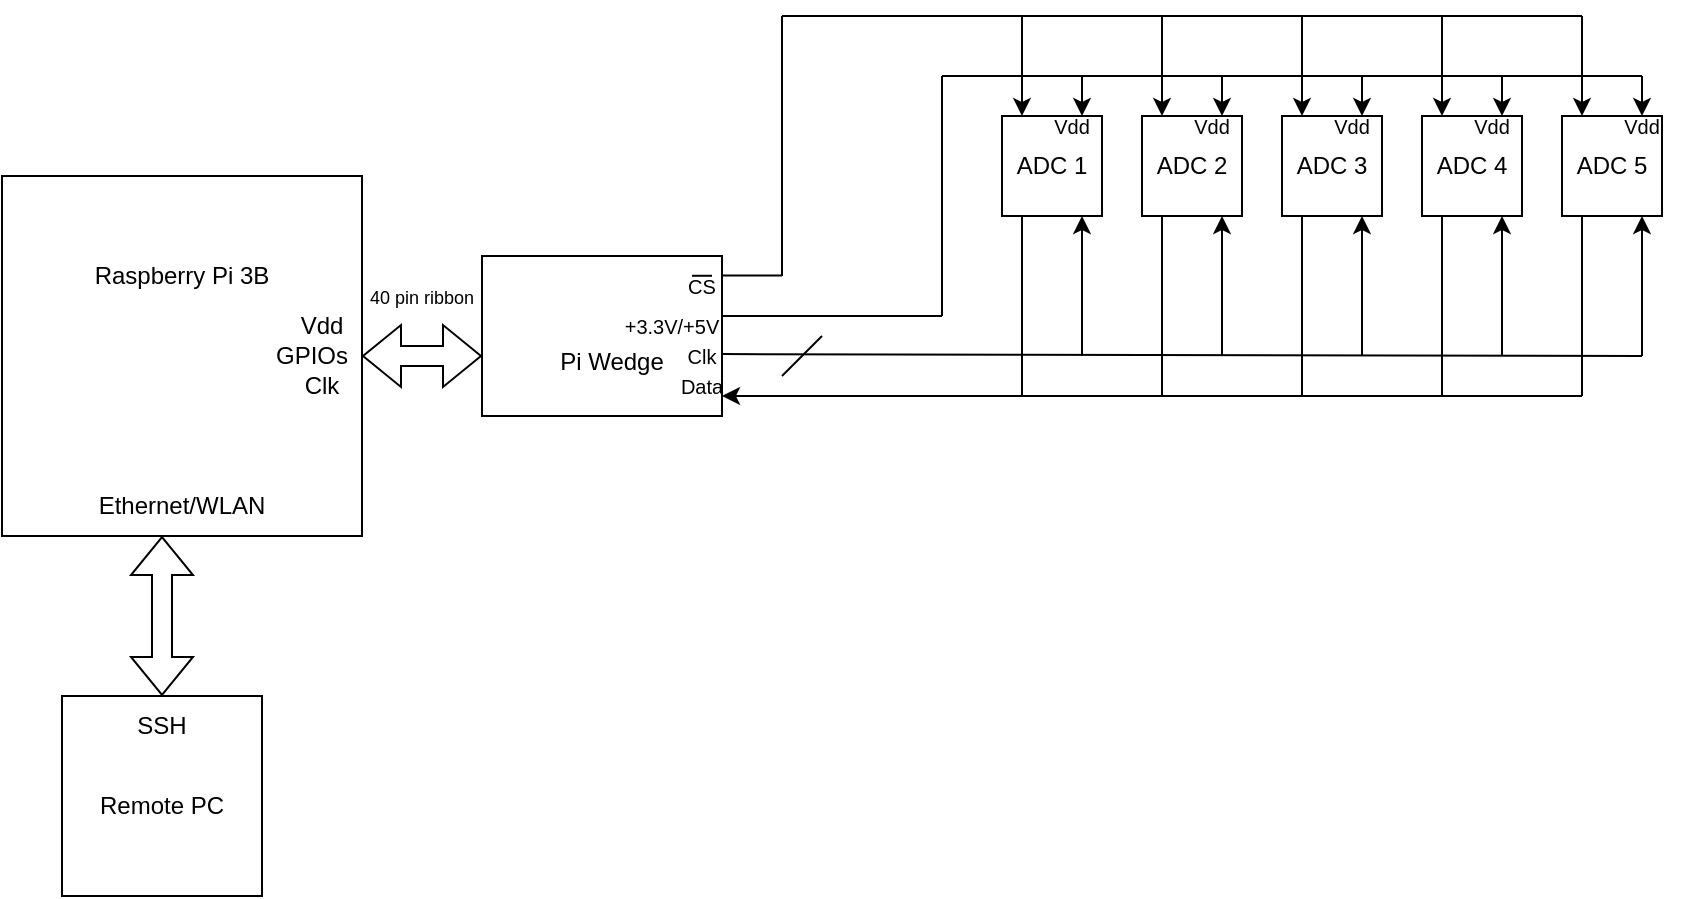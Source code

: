 <mxfile version="23.0.1" type="device">
  <diagram name="Page-1" id="snhKRPaxBKFdvxyU9cGy">
    <mxGraphModel dx="2193" dy="735" grid="1" gridSize="10" guides="1" tooltips="1" connect="1" arrows="1" fold="1" page="1" pageScale="1" pageWidth="827" pageHeight="1169" math="0" shadow="0">
      <root>
        <mxCell id="0" />
        <mxCell id="1" parent="0" />
        <mxCell id="0nTEVeIyjSyxkGhte_Zj-1" value="" style="whiteSpace=wrap;html=1;aspect=fixed;" parent="1" vertex="1">
          <mxGeometry x="-140" y="180" width="180" height="180" as="geometry" />
        </mxCell>
        <mxCell id="0nTEVeIyjSyxkGhte_Zj-3" value="Raspberry Pi 3B" style="text;html=1;strokeColor=none;fillColor=none;align=center;verticalAlign=middle;whiteSpace=wrap;rounded=0;" parent="1" vertex="1">
          <mxGeometry x="-100" y="200" width="100" height="60" as="geometry" />
        </mxCell>
        <mxCell id="0nTEVeIyjSyxkGhte_Zj-23" value="" style="whiteSpace=wrap;html=1;aspect=fixed;" parent="1" vertex="1">
          <mxGeometry x="360" y="150" width="50" height="50" as="geometry" />
        </mxCell>
        <mxCell id="0nTEVeIyjSyxkGhte_Zj-24" value="" style="whiteSpace=wrap;html=1;aspect=fixed;" parent="1" vertex="1">
          <mxGeometry x="430" y="150" width="50" height="50" as="geometry" />
        </mxCell>
        <mxCell id="0nTEVeIyjSyxkGhte_Zj-26" value="" style="whiteSpace=wrap;html=1;aspect=fixed;" parent="1" vertex="1">
          <mxGeometry x="500" y="150" width="50" height="50" as="geometry" />
        </mxCell>
        <mxCell id="0nTEVeIyjSyxkGhte_Zj-27" value="" style="whiteSpace=wrap;html=1;aspect=fixed;" parent="1" vertex="1">
          <mxGeometry x="570" y="150" width="50" height="50" as="geometry" />
        </mxCell>
        <mxCell id="0nTEVeIyjSyxkGhte_Zj-28" value="" style="whiteSpace=wrap;html=1;aspect=fixed;" parent="1" vertex="1">
          <mxGeometry x="640" y="150" width="50" height="50" as="geometry" />
        </mxCell>
        <mxCell id="0nTEVeIyjSyxkGhte_Zj-29" value="ADC 2" style="text;html=1;strokeColor=none;fillColor=none;align=center;verticalAlign=middle;whiteSpace=wrap;rounded=0;" parent="1" vertex="1">
          <mxGeometry x="425" y="160" width="60" height="30" as="geometry" />
        </mxCell>
        <mxCell id="0nTEVeIyjSyxkGhte_Zj-30" value="ADC 1" style="text;html=1;strokeColor=none;fillColor=none;align=center;verticalAlign=middle;whiteSpace=wrap;rounded=0;" parent="1" vertex="1">
          <mxGeometry x="355" y="160" width="60" height="30" as="geometry" />
        </mxCell>
        <mxCell id="0nTEVeIyjSyxkGhte_Zj-31" value="ADC 3" style="text;html=1;strokeColor=none;fillColor=none;align=center;verticalAlign=middle;whiteSpace=wrap;rounded=0;" parent="1" vertex="1">
          <mxGeometry x="495" y="160" width="60" height="30" as="geometry" />
        </mxCell>
        <mxCell id="0nTEVeIyjSyxkGhte_Zj-32" value="ADC 4" style="text;html=1;strokeColor=none;fillColor=none;align=center;verticalAlign=middle;whiteSpace=wrap;rounded=0;" parent="1" vertex="1">
          <mxGeometry x="565" y="160" width="60" height="30" as="geometry" />
        </mxCell>
        <mxCell id="0nTEVeIyjSyxkGhte_Zj-33" value="ADC 5" style="text;html=1;strokeColor=none;fillColor=none;align=center;verticalAlign=middle;whiteSpace=wrap;rounded=0;" parent="1" vertex="1">
          <mxGeometry x="635" y="160" width="60" height="30" as="geometry" />
        </mxCell>
        <mxCell id="0nTEVeIyjSyxkGhte_Zj-50" value="Clk" style="text;html=1;strokeColor=none;fillColor=none;align=center;verticalAlign=middle;whiteSpace=wrap;rounded=0;" parent="1" vertex="1">
          <mxGeometry x="-10" y="270" width="60" height="30" as="geometry" />
        </mxCell>
        <mxCell id="0nTEVeIyjSyxkGhte_Zj-53" value="Vdd" style="text;html=1;strokeColor=none;fillColor=none;align=center;verticalAlign=middle;whiteSpace=wrap;rounded=0;" parent="1" vertex="1">
          <mxGeometry x="-10" y="240" width="60" height="30" as="geometry" />
        </mxCell>
        <mxCell id="0nTEVeIyjSyxkGhte_Zj-62" value="" style="endArrow=none;html=1;rounded=0;" parent="1" edge="1">
          <mxGeometry width="50" height="50" relative="1" as="geometry">
            <mxPoint x="330" y="250" as="sourcePoint" />
            <mxPoint x="330" y="130" as="targetPoint" />
          </mxGeometry>
        </mxCell>
        <mxCell id="0nTEVeIyjSyxkGhte_Zj-66" value="" style="endArrow=classic;html=1;rounded=0;" parent="1" edge="1">
          <mxGeometry width="50" height="50" relative="1" as="geometry">
            <mxPoint x="400" y="130" as="sourcePoint" />
            <mxPoint x="400" y="150" as="targetPoint" />
          </mxGeometry>
        </mxCell>
        <mxCell id="0nTEVeIyjSyxkGhte_Zj-67" value="" style="endArrow=classic;html=1;rounded=0;" parent="1" edge="1">
          <mxGeometry width="50" height="50" relative="1" as="geometry">
            <mxPoint x="470" y="130" as="sourcePoint" />
            <mxPoint x="470" y="150" as="targetPoint" />
          </mxGeometry>
        </mxCell>
        <mxCell id="0nTEVeIyjSyxkGhte_Zj-68" value="" style="endArrow=classic;html=1;rounded=0;" parent="1" edge="1">
          <mxGeometry width="50" height="50" relative="1" as="geometry">
            <mxPoint x="540" y="130" as="sourcePoint" />
            <mxPoint x="540" y="150" as="targetPoint" />
          </mxGeometry>
        </mxCell>
        <mxCell id="0nTEVeIyjSyxkGhte_Zj-69" value="" style="endArrow=classic;html=1;rounded=0;" parent="1" edge="1">
          <mxGeometry width="50" height="50" relative="1" as="geometry">
            <mxPoint x="610" y="130" as="sourcePoint" />
            <mxPoint x="610" y="150" as="targetPoint" />
          </mxGeometry>
        </mxCell>
        <mxCell id="0nTEVeIyjSyxkGhte_Zj-70" value="" style="endArrow=classic;html=1;rounded=0;" parent="1" edge="1">
          <mxGeometry width="50" height="50" relative="1" as="geometry">
            <mxPoint x="680" y="130" as="sourcePoint" />
            <mxPoint x="680" y="150" as="targetPoint" />
          </mxGeometry>
        </mxCell>
        <mxCell id="0nTEVeIyjSyxkGhte_Zj-71" value="" style="endArrow=none;html=1;rounded=0;" parent="1" edge="1">
          <mxGeometry width="50" height="50" relative="1" as="geometry">
            <mxPoint x="330" y="130" as="sourcePoint" />
            <mxPoint x="680" y="130" as="targetPoint" />
          </mxGeometry>
        </mxCell>
        <mxCell id="0nTEVeIyjSyxkGhte_Zj-73" value="" style="shape=flexArrow;endArrow=classic;startArrow=classic;html=1;rounded=0;" parent="1" edge="1">
          <mxGeometry width="100" height="100" relative="1" as="geometry">
            <mxPoint x="-60" y="440" as="sourcePoint" />
            <mxPoint x="-60" y="360" as="targetPoint" />
          </mxGeometry>
        </mxCell>
        <mxCell id="0nTEVeIyjSyxkGhte_Zj-74" value="" style="whiteSpace=wrap;html=1;aspect=fixed;" parent="1" vertex="1">
          <mxGeometry x="-110" y="440" width="100" height="100" as="geometry" />
        </mxCell>
        <mxCell id="0nTEVeIyjSyxkGhte_Zj-75" value="Ethernet/WLAN" style="text;html=1;strokeColor=none;fillColor=none;align=center;verticalAlign=middle;whiteSpace=wrap;rounded=0;" parent="1" vertex="1">
          <mxGeometry x="-80" y="330" width="60" height="30" as="geometry" />
        </mxCell>
        <mxCell id="0nTEVeIyjSyxkGhte_Zj-77" value="SSH" style="text;html=1;strokeColor=none;fillColor=none;align=center;verticalAlign=middle;whiteSpace=wrap;rounded=0;" parent="1" vertex="1">
          <mxGeometry x="-90" y="440" width="60" height="30" as="geometry" />
        </mxCell>
        <mxCell id="0nTEVeIyjSyxkGhte_Zj-78" value="Remote PC" style="text;html=1;strokeColor=none;fillColor=none;align=center;verticalAlign=middle;whiteSpace=wrap;rounded=0;" parent="1" vertex="1">
          <mxGeometry x="-100" y="480" width="80" height="30" as="geometry" />
        </mxCell>
        <mxCell id="loUXjZ3QrUveEaestUD1-3" value="" style="shape=flexArrow;endArrow=classic;startArrow=classic;html=1;rounded=0;" parent="1" source="0nTEVeIyjSyxkGhte_Zj-63" edge="1">
          <mxGeometry width="100" height="100" relative="1" as="geometry">
            <mxPoint x="40" y="269.58" as="sourcePoint" />
            <mxPoint x="100" y="270" as="targetPoint" />
          </mxGeometry>
        </mxCell>
        <mxCell id="loUXjZ3QrUveEaestUD1-4" value="" style="rounded=0;whiteSpace=wrap;html=1;" parent="1" vertex="1">
          <mxGeometry x="100" y="220" width="120" height="80" as="geometry" />
        </mxCell>
        <mxCell id="loUXjZ3QrUveEaestUD1-5" value="&lt;font style=&quot;font-size: 9px;&quot;&gt;40 pin ribbon&lt;/font&gt;" style="text;html=1;strokeColor=none;fillColor=none;align=center;verticalAlign=middle;whiteSpace=wrap;rounded=0;" parent="1" vertex="1">
          <mxGeometry x="30" y="240" width="80" as="geometry" />
        </mxCell>
        <mxCell id="loUXjZ3QrUveEaestUD1-6" value="" style="shape=flexArrow;endArrow=classic;startArrow=classic;html=1;rounded=0;" parent="1" target="0nTEVeIyjSyxkGhte_Zj-63" edge="1">
          <mxGeometry width="100" height="100" relative="1" as="geometry">
            <mxPoint x="40" y="269.58" as="sourcePoint" />
            <mxPoint x="100" y="270" as="targetPoint" />
          </mxGeometry>
        </mxCell>
        <mxCell id="0nTEVeIyjSyxkGhte_Zj-63" value="GPIOs" style="text;html=1;strokeColor=none;fillColor=none;align=center;verticalAlign=middle;whiteSpace=wrap;rounded=0;" parent="1" vertex="1">
          <mxGeometry x="-10" y="240" width="50" height="60" as="geometry" />
        </mxCell>
        <mxCell id="loUXjZ3QrUveEaestUD1-7" value="&lt;font style=&quot;font-size: 12px;&quot;&gt;Pi Wedge&lt;/font&gt;" style="text;html=1;strokeColor=none;fillColor=none;align=center;verticalAlign=middle;whiteSpace=wrap;rounded=0;" parent="1" vertex="1">
          <mxGeometry x="120" y="255" width="90" height="35" as="geometry" />
        </mxCell>
        <mxCell id="loUXjZ3QrUveEaestUD1-8" value="" style="endArrow=none;html=1;rounded=0;" parent="1" edge="1">
          <mxGeometry width="50" height="50" relative="1" as="geometry">
            <mxPoint x="220" y="250" as="sourcePoint" />
            <mxPoint x="330" y="250" as="targetPoint" />
          </mxGeometry>
        </mxCell>
        <mxCell id="loUXjZ3QrUveEaestUD1-9" value="" style="endArrow=none;html=1;rounded=0;" parent="1" edge="1">
          <mxGeometry width="50" height="50" relative="1" as="geometry">
            <mxPoint x="220" y="269.05" as="sourcePoint" />
            <mxPoint x="680" y="270" as="targetPoint" />
          </mxGeometry>
        </mxCell>
        <mxCell id="loUXjZ3QrUveEaestUD1-10" value="" style="endArrow=none;html=1;rounded=0;" parent="1" edge="1">
          <mxGeometry width="50" height="50" relative="1" as="geometry">
            <mxPoint x="260" y="290" as="sourcePoint" />
            <mxPoint x="650" y="290" as="targetPoint" />
          </mxGeometry>
        </mxCell>
        <mxCell id="loUXjZ3QrUveEaestUD1-11" value="" style="endArrow=classic;html=1;rounded=0;" parent="1" edge="1">
          <mxGeometry width="50" height="50" relative="1" as="geometry">
            <mxPoint x="400" y="270" as="sourcePoint" />
            <mxPoint x="400" y="200" as="targetPoint" />
          </mxGeometry>
        </mxCell>
        <mxCell id="loUXjZ3QrUveEaestUD1-12" value="" style="endArrow=classic;html=1;rounded=0;" parent="1" edge="1">
          <mxGeometry width="50" height="50" relative="1" as="geometry">
            <mxPoint x="680" y="270" as="sourcePoint" />
            <mxPoint x="680" y="200" as="targetPoint" />
          </mxGeometry>
        </mxCell>
        <mxCell id="loUXjZ3QrUveEaestUD1-13" value="" style="endArrow=classic;html=1;rounded=0;" parent="1" edge="1">
          <mxGeometry width="50" height="50" relative="1" as="geometry">
            <mxPoint x="470" y="270" as="sourcePoint" />
            <mxPoint x="470" y="200" as="targetPoint" />
          </mxGeometry>
        </mxCell>
        <mxCell id="loUXjZ3QrUveEaestUD1-14" value="" style="endArrow=classic;html=1;rounded=0;" parent="1" edge="1">
          <mxGeometry width="50" height="50" relative="1" as="geometry">
            <mxPoint x="540" y="270" as="sourcePoint" />
            <mxPoint x="540" y="200" as="targetPoint" />
          </mxGeometry>
        </mxCell>
        <mxCell id="loUXjZ3QrUveEaestUD1-15" value="" style="endArrow=classic;html=1;rounded=0;" parent="1" edge="1">
          <mxGeometry width="50" height="50" relative="1" as="geometry">
            <mxPoint x="610" y="270" as="sourcePoint" />
            <mxPoint x="610" y="200" as="targetPoint" />
          </mxGeometry>
        </mxCell>
        <mxCell id="loUXjZ3QrUveEaestUD1-16" value="&lt;font style=&quot;font-size: 10px;&quot;&gt;Clk&lt;/font&gt;" style="text;html=1;strokeColor=none;fillColor=none;align=center;verticalAlign=middle;whiteSpace=wrap;rounded=0;" parent="1" vertex="1">
          <mxGeometry x="180" y="255" width="60" height="30" as="geometry" />
        </mxCell>
        <mxCell id="0nTEVeIyjSyxkGhte_Zj-46" value="&lt;font style=&quot;font-size: 10px;&quot;&gt;+3.3V/+5V&lt;/font&gt;" style="text;html=1;strokeColor=none;fillColor=none;align=center;verticalAlign=middle;whiteSpace=wrap;rounded=0;" parent="1" vertex="1">
          <mxGeometry x="170" y="240" width="50" height="30" as="geometry" />
        </mxCell>
        <mxCell id="loUXjZ3QrUveEaestUD1-23" value="&lt;font style=&quot;font-size: 10px;&quot;&gt;Data&lt;/font&gt;" style="text;html=1;strokeColor=none;fillColor=none;align=center;verticalAlign=middle;whiteSpace=wrap;rounded=0;" parent="1" vertex="1">
          <mxGeometry x="180" y="270" width="60" height="30" as="geometry" />
        </mxCell>
        <mxCell id="loUXjZ3QrUveEaestUD1-24" value="" style="endArrow=classic;html=1;rounded=0;" parent="1" edge="1">
          <mxGeometry width="50" height="50" relative="1" as="geometry">
            <mxPoint x="260" y="290" as="sourcePoint" />
            <mxPoint x="220" y="290" as="targetPoint" />
          </mxGeometry>
        </mxCell>
        <mxCell id="loUXjZ3QrUveEaestUD1-25" value="&lt;span style=&quot;font-size: 10px;&quot;&gt;Vdd&lt;/span&gt;" style="text;html=1;strokeColor=none;fillColor=none;align=center;verticalAlign=middle;whiteSpace=wrap;rounded=0;" parent="1" vertex="1">
          <mxGeometry x="365" y="140" width="60" height="30" as="geometry" />
        </mxCell>
        <mxCell id="loUXjZ3QrUveEaestUD1-26" value="&lt;span style=&quot;font-size: 10px;&quot;&gt;Vdd&lt;/span&gt;" style="text;html=1;strokeColor=none;fillColor=none;align=center;verticalAlign=middle;whiteSpace=wrap;rounded=0;" parent="1" vertex="1">
          <mxGeometry x="435" y="140" width="60" height="30" as="geometry" />
        </mxCell>
        <mxCell id="loUXjZ3QrUveEaestUD1-27" value="&lt;span style=&quot;font-size: 10px;&quot;&gt;Vdd&lt;/span&gt;" style="text;html=1;strokeColor=none;fillColor=none;align=center;verticalAlign=middle;whiteSpace=wrap;rounded=0;" parent="1" vertex="1">
          <mxGeometry x="505" y="140" width="60" height="30" as="geometry" />
        </mxCell>
        <mxCell id="loUXjZ3QrUveEaestUD1-28" value="&lt;span style=&quot;font-size: 10px;&quot;&gt;Vdd&lt;/span&gt;" style="text;html=1;strokeColor=none;fillColor=none;align=center;verticalAlign=middle;whiteSpace=wrap;rounded=0;" parent="1" vertex="1">
          <mxGeometry x="575" y="140" width="60" height="30" as="geometry" />
        </mxCell>
        <mxCell id="loUXjZ3QrUveEaestUD1-29" value="&lt;span style=&quot;font-size: 10px;&quot;&gt;Vdd&lt;/span&gt;" style="text;html=1;strokeColor=none;fillColor=none;align=center;verticalAlign=middle;whiteSpace=wrap;rounded=0;" parent="1" vertex="1">
          <mxGeometry x="650" y="140" width="60" height="30" as="geometry" />
        </mxCell>
        <mxCell id="loUXjZ3QrUveEaestUD1-31" value="" style="endArrow=none;html=1;rounded=0;" parent="1" edge="1">
          <mxGeometry width="50" height="50" relative="1" as="geometry">
            <mxPoint x="250" y="280" as="sourcePoint" />
            <mxPoint x="270" y="260" as="targetPoint" />
          </mxGeometry>
        </mxCell>
        <mxCell id="dfc-AdEVr2B-uBNHxZ7W-3" value="" style="endArrow=none;html=1;rounded=0;" edge="1" parent="1">
          <mxGeometry width="50" height="50" relative="1" as="geometry">
            <mxPoint x="250" y="100" as="sourcePoint" />
            <mxPoint x="650" y="100" as="targetPoint" />
          </mxGeometry>
        </mxCell>
        <mxCell id="dfc-AdEVr2B-uBNHxZ7W-4" value="" style="endArrow=none;html=1;rounded=0;" edge="1" parent="1">
          <mxGeometry width="50" height="50" relative="1" as="geometry">
            <mxPoint x="250" y="230" as="sourcePoint" />
            <mxPoint x="250" y="100" as="targetPoint" />
          </mxGeometry>
        </mxCell>
        <mxCell id="dfc-AdEVr2B-uBNHxZ7W-5" value="" style="endArrow=none;html=1;rounded=0;" edge="1" parent="1">
          <mxGeometry width="50" height="50" relative="1" as="geometry">
            <mxPoint x="220" y="229.74" as="sourcePoint" />
            <mxPoint x="250" y="229.74" as="targetPoint" />
          </mxGeometry>
        </mxCell>
        <mxCell id="dfc-AdEVr2B-uBNHxZ7W-7" value="&lt;font style=&quot;font-size: 10px;&quot;&gt;CS&lt;/font&gt;" style="text;html=1;strokeColor=none;fillColor=none;align=center;verticalAlign=middle;whiteSpace=wrap;rounded=0;" vertex="1" parent="1">
          <mxGeometry x="180" y="220" width="60" height="30" as="geometry" />
        </mxCell>
        <mxCell id="dfc-AdEVr2B-uBNHxZ7W-8" value="" style="endArrow=none;html=1;rounded=0;" edge="1" parent="1">
          <mxGeometry width="50" height="50" relative="1" as="geometry">
            <mxPoint x="205" y="229.89" as="sourcePoint" />
            <mxPoint x="215" y="229.89" as="targetPoint" />
          </mxGeometry>
        </mxCell>
        <mxCell id="dfc-AdEVr2B-uBNHxZ7W-9" value="" style="endArrow=classic;html=1;rounded=0;entryX=0.083;entryY=0.333;entryDx=0;entryDy=0;entryPerimeter=0;" edge="1" parent="1" target="loUXjZ3QrUveEaestUD1-25">
          <mxGeometry width="50" height="50" relative="1" as="geometry">
            <mxPoint x="370" y="100" as="sourcePoint" />
            <mxPoint x="370" y="120" as="targetPoint" />
          </mxGeometry>
        </mxCell>
        <mxCell id="dfc-AdEVr2B-uBNHxZ7W-10" value="" style="endArrow=classic;html=1;rounded=0;entryX=0.083;entryY=0.333;entryDx=0;entryDy=0;entryPerimeter=0;" edge="1" parent="1">
          <mxGeometry width="50" height="50" relative="1" as="geometry">
            <mxPoint x="440" y="100" as="sourcePoint" />
            <mxPoint x="440" y="150" as="targetPoint" />
          </mxGeometry>
        </mxCell>
        <mxCell id="dfc-AdEVr2B-uBNHxZ7W-11" value="" style="endArrow=classic;html=1;rounded=0;entryX=0.083;entryY=0.333;entryDx=0;entryDy=0;entryPerimeter=0;" edge="1" parent="1">
          <mxGeometry width="50" height="50" relative="1" as="geometry">
            <mxPoint x="510" y="100" as="sourcePoint" />
            <mxPoint x="510" y="150" as="targetPoint" />
          </mxGeometry>
        </mxCell>
        <mxCell id="dfc-AdEVr2B-uBNHxZ7W-12" value="" style="endArrow=classic;html=1;rounded=0;entryX=0.083;entryY=0.333;entryDx=0;entryDy=0;entryPerimeter=0;" edge="1" parent="1">
          <mxGeometry width="50" height="50" relative="1" as="geometry">
            <mxPoint x="580" y="100" as="sourcePoint" />
            <mxPoint x="580" y="150" as="targetPoint" />
          </mxGeometry>
        </mxCell>
        <mxCell id="dfc-AdEVr2B-uBNHxZ7W-13" value="" style="endArrow=classic;html=1;rounded=0;exitX=1.009;exitY=0.126;exitDx=0;exitDy=0;exitPerimeter=0;" edge="1" parent="1">
          <mxGeometry width="50" height="50" relative="1" as="geometry">
            <mxPoint x="650" y="100.0" as="sourcePoint" />
            <mxPoint x="650" y="150" as="targetPoint" />
          </mxGeometry>
        </mxCell>
        <mxCell id="dfc-AdEVr2B-uBNHxZ7W-14" value="" style="endArrow=none;html=1;rounded=0;" edge="1" parent="1">
          <mxGeometry width="50" height="50" relative="1" as="geometry">
            <mxPoint x="370" y="290" as="sourcePoint" />
            <mxPoint x="370" y="200" as="targetPoint" />
          </mxGeometry>
        </mxCell>
        <mxCell id="dfc-AdEVr2B-uBNHxZ7W-15" value="" style="endArrow=none;html=1;rounded=0;" edge="1" parent="1">
          <mxGeometry width="50" height="50" relative="1" as="geometry">
            <mxPoint x="440" y="290" as="sourcePoint" />
            <mxPoint x="440" y="200" as="targetPoint" />
          </mxGeometry>
        </mxCell>
        <mxCell id="dfc-AdEVr2B-uBNHxZ7W-16" value="" style="endArrow=none;html=1;rounded=0;" edge="1" parent="1">
          <mxGeometry width="50" height="50" relative="1" as="geometry">
            <mxPoint x="510" y="290" as="sourcePoint" />
            <mxPoint x="510" y="200" as="targetPoint" />
          </mxGeometry>
        </mxCell>
        <mxCell id="dfc-AdEVr2B-uBNHxZ7W-17" value="" style="endArrow=none;html=1;rounded=0;" edge="1" parent="1">
          <mxGeometry width="50" height="50" relative="1" as="geometry">
            <mxPoint x="580" y="290" as="sourcePoint" />
            <mxPoint x="580" y="200" as="targetPoint" />
          </mxGeometry>
        </mxCell>
        <mxCell id="dfc-AdEVr2B-uBNHxZ7W-18" value="" style="endArrow=none;html=1;rounded=0;" edge="1" parent="1">
          <mxGeometry width="50" height="50" relative="1" as="geometry">
            <mxPoint x="650" y="290" as="sourcePoint" />
            <mxPoint x="650" y="200" as="targetPoint" />
          </mxGeometry>
        </mxCell>
      </root>
    </mxGraphModel>
  </diagram>
</mxfile>
